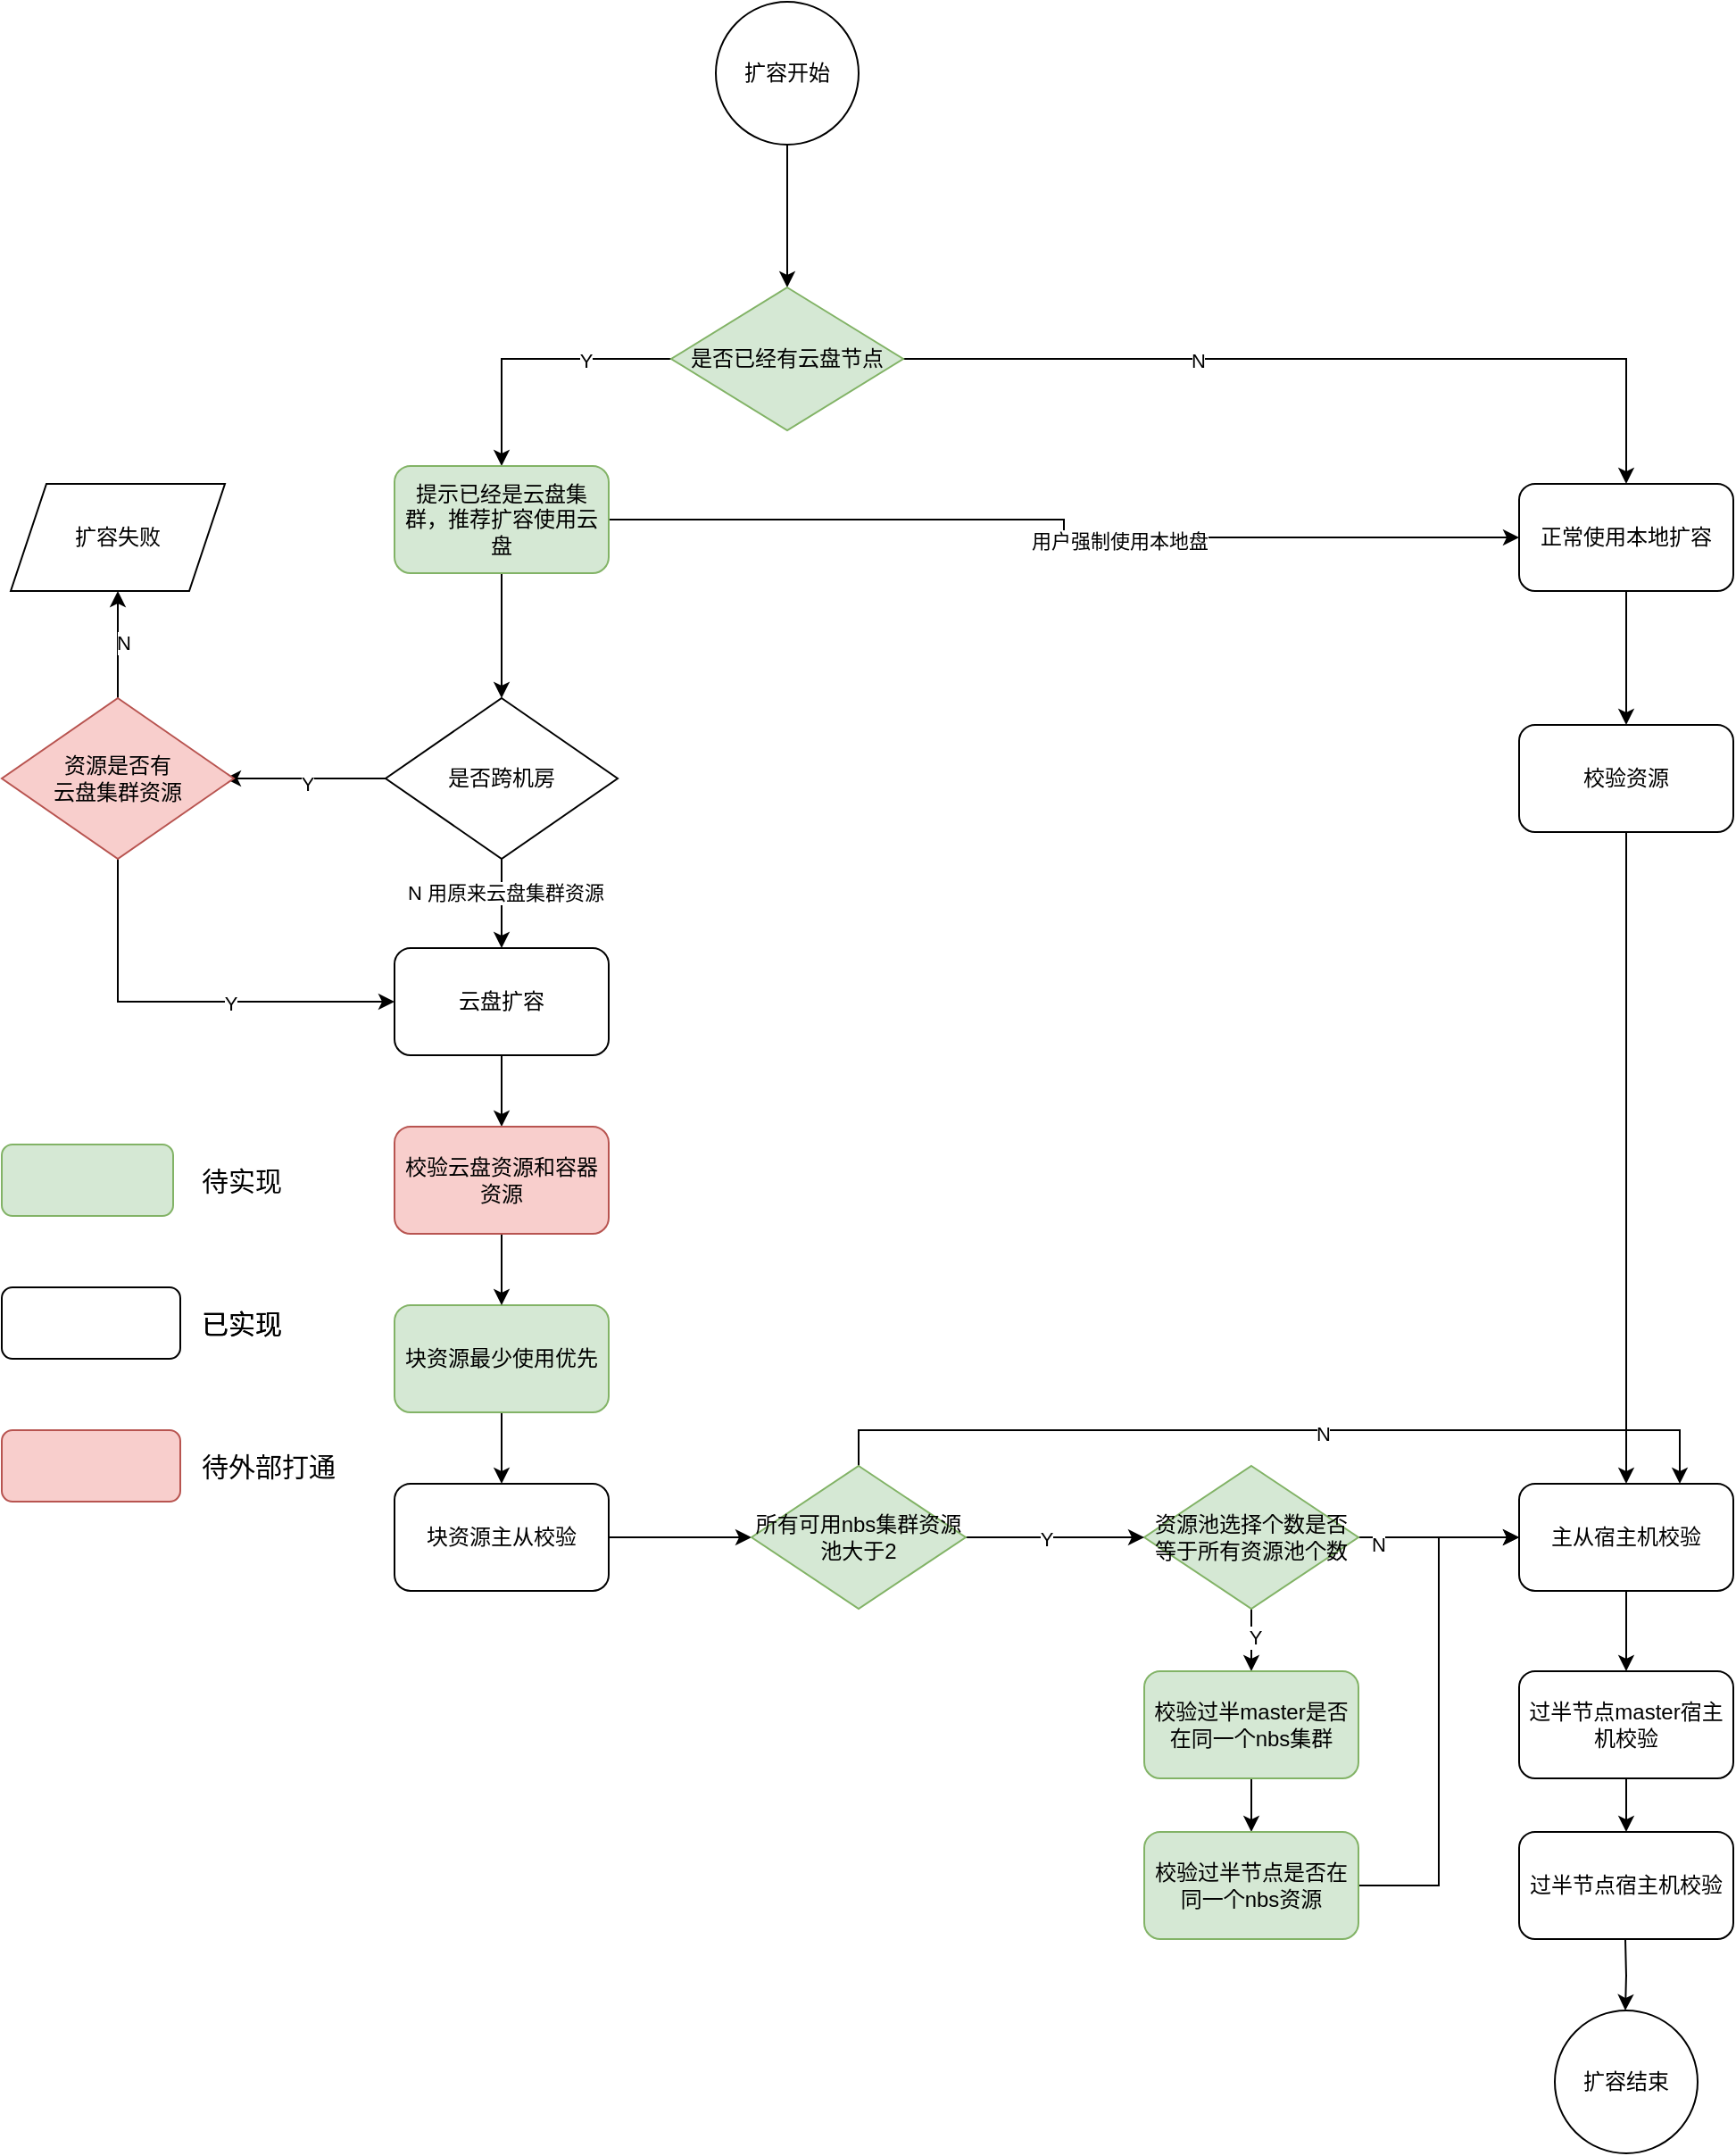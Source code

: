 <mxfile version="24.7.16">
  <diagram name="第 1 页" id="8N7P6PDUQI_jMRLCBt73">
    <mxGraphModel dx="3342" dy="541" grid="1" gridSize="10" guides="1" tooltips="1" connect="1" arrows="1" fold="1" page="1" pageScale="1" pageWidth="827" pageHeight="1169" math="0" shadow="0">
      <root>
        <mxCell id="0" />
        <mxCell id="1" parent="0" />
        <mxCell id="1gB460F8gVw7JCjQ_8uI-5" value="" style="edgeStyle=orthogonalEdgeStyle;rounded=0;orthogonalLoop=1;jettySize=auto;html=1;" parent="1" edge="1">
          <mxGeometry relative="1" as="geometry">
            <mxPoint x="-1420" y="110" as="sourcePoint" />
            <mxPoint x="-1420" y="190" as="targetPoint" />
          </mxGeometry>
        </mxCell>
        <mxCell id="1gB460F8gVw7JCjQ_8uI-3" value="" style="edgeStyle=orthogonalEdgeStyle;rounded=0;orthogonalLoop=1;jettySize=auto;html=1;" parent="1" source="1gB460F8gVw7JCjQ_8uI-1" edge="1">
          <mxGeometry relative="1" as="geometry">
            <mxPoint x="-1735" y="465" as="targetPoint" />
          </mxGeometry>
        </mxCell>
        <mxCell id="1gB460F8gVw7JCjQ_8uI-17" value="Y" style="edgeLabel;html=1;align=center;verticalAlign=middle;resizable=0;points=[];" parent="1gB460F8gVw7JCjQ_8uI-3" vertex="1" connectable="0">
          <mxGeometry x="-0.007" y="2" relative="1" as="geometry">
            <mxPoint as="offset" />
          </mxGeometry>
        </mxCell>
        <mxCell id="1gB460F8gVw7JCjQ_8uI-26" style="edgeStyle=orthogonalEdgeStyle;rounded=0;orthogonalLoop=1;jettySize=auto;html=1;exitX=0.5;exitY=1;exitDx=0;exitDy=0;entryX=0.5;entryY=0;entryDx=0;entryDy=0;" parent="1" source="1gB460F8gVw7JCjQ_8uI-1" target="1gB460F8gVw7JCjQ_8uI-24" edge="1">
          <mxGeometry relative="1" as="geometry" />
        </mxCell>
        <mxCell id="1gB460F8gVw7JCjQ_8uI-27" value="N 用原来云盘集群资源" style="edgeLabel;html=1;align=center;verticalAlign=middle;resizable=0;points=[];" parent="1gB460F8gVw7JCjQ_8uI-26" vertex="1" connectable="0">
          <mxGeometry x="-0.253" y="2" relative="1" as="geometry">
            <mxPoint as="offset" />
          </mxGeometry>
        </mxCell>
        <mxCell id="1gB460F8gVw7JCjQ_8uI-1" value="是否跨机房" style="rhombus;whiteSpace=wrap;html=1;" parent="1" vertex="1">
          <mxGeometry x="-1645" y="420" width="130" height="90" as="geometry" />
        </mxCell>
        <mxCell id="1gB460F8gVw7JCjQ_8uI-8" style="edgeStyle=orthogonalEdgeStyle;rounded=0;orthogonalLoop=1;jettySize=auto;html=1;exitX=0;exitY=0.5;exitDx=0;exitDy=0;" parent="1" source="1gB460F8gVw7JCjQ_8uI-6" target="1gB460F8gVw7JCjQ_8uI-7" edge="1">
          <mxGeometry relative="1" as="geometry" />
        </mxCell>
        <mxCell id="1gB460F8gVw7JCjQ_8uI-13" value="Y" style="edgeLabel;html=1;align=center;verticalAlign=middle;resizable=0;points=[];" parent="1gB460F8gVw7JCjQ_8uI-8" vertex="1" connectable="0">
          <mxGeometry x="-0.372" y="1" relative="1" as="geometry">
            <mxPoint as="offset" />
          </mxGeometry>
        </mxCell>
        <mxCell id="1gB460F8gVw7JCjQ_8uI-10" style="edgeStyle=orthogonalEdgeStyle;rounded=0;orthogonalLoop=1;jettySize=auto;html=1;exitX=1;exitY=0.5;exitDx=0;exitDy=0;entryX=0.5;entryY=0;entryDx=0;entryDy=0;" parent="1" source="1gB460F8gVw7JCjQ_8uI-6" target="1gB460F8gVw7JCjQ_8uI-9" edge="1">
          <mxGeometry relative="1" as="geometry" />
        </mxCell>
        <mxCell id="1gB460F8gVw7JCjQ_8uI-15" value="N" style="edgeLabel;html=1;align=center;verticalAlign=middle;resizable=0;points=[];" parent="1gB460F8gVw7JCjQ_8uI-10" vertex="1" connectable="0">
          <mxGeometry x="-0.305" y="-1" relative="1" as="geometry">
            <mxPoint as="offset" />
          </mxGeometry>
        </mxCell>
        <mxCell id="1gB460F8gVw7JCjQ_8uI-6" value="是否已经有云盘节点" style="rhombus;whiteSpace=wrap;html=1;fillColor=#d5e8d4;strokeColor=#82b366;" parent="1" vertex="1">
          <mxGeometry x="-1485" y="190" width="130" height="80" as="geometry" />
        </mxCell>
        <mxCell id="1gB460F8gVw7JCjQ_8uI-11" style="edgeStyle=orthogonalEdgeStyle;rounded=0;orthogonalLoop=1;jettySize=auto;html=1;exitX=1;exitY=0.5;exitDx=0;exitDy=0;" parent="1" source="1gB460F8gVw7JCjQ_8uI-7" target="1gB460F8gVw7JCjQ_8uI-9" edge="1">
          <mxGeometry relative="1" as="geometry" />
        </mxCell>
        <mxCell id="1gB460F8gVw7JCjQ_8uI-12" value="用户强制使用本地盘" style="edgeLabel;html=1;align=center;verticalAlign=middle;resizable=0;points=[];" parent="1gB460F8gVw7JCjQ_8uI-11" vertex="1" connectable="0">
          <mxGeometry x="0.137" y="-2" relative="1" as="geometry">
            <mxPoint as="offset" />
          </mxGeometry>
        </mxCell>
        <mxCell id="1gB460F8gVw7JCjQ_8uI-16" style="edgeStyle=orthogonalEdgeStyle;rounded=0;orthogonalLoop=1;jettySize=auto;html=1;exitX=0.5;exitY=1;exitDx=0;exitDy=0;entryX=0.5;entryY=0;entryDx=0;entryDy=0;" parent="1" source="1gB460F8gVw7JCjQ_8uI-7" target="1gB460F8gVw7JCjQ_8uI-1" edge="1">
          <mxGeometry relative="1" as="geometry" />
        </mxCell>
        <mxCell id="1gB460F8gVw7JCjQ_8uI-7" value="提示已经是云盘集群，推荐扩容使用云盘" style="rounded=1;whiteSpace=wrap;html=1;fillColor=#d5e8d4;strokeColor=#82b366;" parent="1" vertex="1">
          <mxGeometry x="-1640" y="290" width="120" height="60" as="geometry" />
        </mxCell>
        <mxCell id="1gB460F8gVw7JCjQ_8uI-42" style="edgeStyle=orthogonalEdgeStyle;rounded=0;orthogonalLoop=1;jettySize=auto;html=1;exitX=0.5;exitY=1;exitDx=0;exitDy=0;entryX=0.5;entryY=0;entryDx=0;entryDy=0;" parent="1" source="1gB460F8gVw7JCjQ_8uI-9" target="1gB460F8gVw7JCjQ_8uI-35" edge="1">
          <mxGeometry relative="1" as="geometry" />
        </mxCell>
        <mxCell id="1gB460F8gVw7JCjQ_8uI-9" value="正常使用本地扩容" style="rounded=1;whiteSpace=wrap;html=1;" parent="1" vertex="1">
          <mxGeometry x="-1010" y="300" width="120" height="60" as="geometry" />
        </mxCell>
        <mxCell id="1gB460F8gVw7JCjQ_8uI-21" style="edgeStyle=orthogonalEdgeStyle;rounded=0;orthogonalLoop=1;jettySize=auto;html=1;exitX=0.5;exitY=0;exitDx=0;exitDy=0;entryX=0.5;entryY=1;entryDx=0;entryDy=0;" parent="1" source="1gB460F8gVw7JCjQ_8uI-19" target="1gB460F8gVw7JCjQ_8uI-20" edge="1">
          <mxGeometry relative="1" as="geometry" />
        </mxCell>
        <mxCell id="1gB460F8gVw7JCjQ_8uI-22" value="N" style="edgeLabel;html=1;align=center;verticalAlign=middle;resizable=0;points=[];" parent="1gB460F8gVw7JCjQ_8uI-21" vertex="1" connectable="0">
          <mxGeometry x="0.044" y="-3" relative="1" as="geometry">
            <mxPoint as="offset" />
          </mxGeometry>
        </mxCell>
        <mxCell id="1gB460F8gVw7JCjQ_8uI-25" style="edgeStyle=orthogonalEdgeStyle;rounded=0;orthogonalLoop=1;jettySize=auto;html=1;exitX=0.5;exitY=1;exitDx=0;exitDy=0;entryX=0;entryY=0.5;entryDx=0;entryDy=0;" parent="1" source="1gB460F8gVw7JCjQ_8uI-19" target="1gB460F8gVw7JCjQ_8uI-24" edge="1">
          <mxGeometry relative="1" as="geometry" />
        </mxCell>
        <mxCell id="1gB460F8gVw7JCjQ_8uI-58" value="Y" style="edgeLabel;html=1;align=center;verticalAlign=middle;resizable=0;points=[];" parent="1gB460F8gVw7JCjQ_8uI-25" vertex="1" connectable="0">
          <mxGeometry x="0.214" y="-1" relative="1" as="geometry">
            <mxPoint as="offset" />
          </mxGeometry>
        </mxCell>
        <mxCell id="1gB460F8gVw7JCjQ_8uI-19" value="资源是否有&lt;br&gt;云盘集群资源" style="rhombus;whiteSpace=wrap;html=1;fillColor=#f8cecc;strokeColor=#b85450;" parent="1" vertex="1">
          <mxGeometry x="-1860" y="420" width="130" height="90" as="geometry" />
        </mxCell>
        <mxCell id="1gB460F8gVw7JCjQ_8uI-20" value="扩容失败" style="shape=parallelogram;perimeter=parallelogramPerimeter;whiteSpace=wrap;html=1;fixedSize=1;" parent="1" vertex="1">
          <mxGeometry x="-1855" y="300" width="120" height="60" as="geometry" />
        </mxCell>
        <mxCell id="1gB460F8gVw7JCjQ_8uI-36" style="edgeStyle=orthogonalEdgeStyle;rounded=0;orthogonalLoop=1;jettySize=auto;html=1;exitX=0.5;exitY=1;exitDx=0;exitDy=0;entryX=0.5;entryY=0;entryDx=0;entryDy=0;" parent="1" source="1gB460F8gVw7JCjQ_8uI-24" target="1gB460F8gVw7JCjQ_8uI-32" edge="1">
          <mxGeometry relative="1" as="geometry" />
        </mxCell>
        <mxCell id="1gB460F8gVw7JCjQ_8uI-24" value="云盘扩容" style="rounded=1;whiteSpace=wrap;html=1;" parent="1" vertex="1">
          <mxGeometry x="-1640" y="560" width="120" height="60" as="geometry" />
        </mxCell>
        <mxCell id="1gB460F8gVw7JCjQ_8uI-38" style="edgeStyle=orthogonalEdgeStyle;rounded=0;orthogonalLoop=1;jettySize=auto;html=1;exitX=0.5;exitY=1;exitDx=0;exitDy=0;entryX=0.5;entryY=0;entryDx=0;entryDy=0;" parent="1" source="1gB460F8gVw7JCjQ_8uI-29" target="1gB460F8gVw7JCjQ_8uI-30" edge="1">
          <mxGeometry relative="1" as="geometry" />
        </mxCell>
        <mxCell id="1gB460F8gVw7JCjQ_8uI-29" value="块资源最少使用优先" style="rounded=1;whiteSpace=wrap;html=1;fillColor=#d5e8d4;strokeColor=#82b366;" parent="1" vertex="1">
          <mxGeometry x="-1640" y="760" width="120" height="60" as="geometry" />
        </mxCell>
        <mxCell id="RJ4_m8K7gbVCZAbbl5DW-20" style="edgeStyle=orthogonalEdgeStyle;rounded=0;orthogonalLoop=1;jettySize=auto;html=1;exitX=1;exitY=0.5;exitDx=0;exitDy=0;entryX=0;entryY=0.5;entryDx=0;entryDy=0;" edge="1" parent="1" source="1gB460F8gVw7JCjQ_8uI-30" target="RJ4_m8K7gbVCZAbbl5DW-19">
          <mxGeometry relative="1" as="geometry" />
        </mxCell>
        <mxCell id="1gB460F8gVw7JCjQ_8uI-30" value="块资源主从校验" style="rounded=1;whiteSpace=wrap;html=1;" parent="1" vertex="1">
          <mxGeometry x="-1640" y="860" width="120" height="60" as="geometry" />
        </mxCell>
        <mxCell id="1gB460F8gVw7JCjQ_8uI-37" style="edgeStyle=orthogonalEdgeStyle;rounded=0;orthogonalLoop=1;jettySize=auto;html=1;exitX=0.5;exitY=1;exitDx=0;exitDy=0;entryX=0.5;entryY=0;entryDx=0;entryDy=0;" parent="1" source="1gB460F8gVw7JCjQ_8uI-32" target="1gB460F8gVw7JCjQ_8uI-29" edge="1">
          <mxGeometry relative="1" as="geometry" />
        </mxCell>
        <mxCell id="1gB460F8gVw7JCjQ_8uI-32" value="校验云盘资源和容器资源" style="rounded=1;whiteSpace=wrap;html=1;fillColor=#f8cecc;strokeColor=#b85450;" parent="1" vertex="1">
          <mxGeometry x="-1640" y="660" width="120" height="60" as="geometry" />
        </mxCell>
        <mxCell id="RJ4_m8K7gbVCZAbbl5DW-24" style="edgeStyle=orthogonalEdgeStyle;rounded=0;orthogonalLoop=1;jettySize=auto;html=1;exitX=0.5;exitY=1;exitDx=0;exitDy=0;entryX=0.5;entryY=0;entryDx=0;entryDy=0;" edge="1" parent="1" source="1gB460F8gVw7JCjQ_8uI-35" target="RJ4_m8K7gbVCZAbbl5DW-2">
          <mxGeometry relative="1" as="geometry" />
        </mxCell>
        <mxCell id="1gB460F8gVw7JCjQ_8uI-35" value="校验资源" style="rounded=1;whiteSpace=wrap;html=1;" parent="1" vertex="1">
          <mxGeometry x="-1010" y="435" width="120" height="60" as="geometry" />
        </mxCell>
        <mxCell id="1gB460F8gVw7JCjQ_8uI-52" value="" style="rounded=1;whiteSpace=wrap;html=1;fillColor=#d5e8d4;strokeColor=#82b366;" parent="1" vertex="1">
          <mxGeometry x="-1860" y="670" width="96" height="40" as="geometry" />
        </mxCell>
        <mxCell id="1gB460F8gVw7JCjQ_8uI-53" value="&lt;div style=&quot;text-align: center; font-size: 15px;&quot;&gt;&lt;span style=&quot;background-color: initial; font-size: 15px;&quot;&gt;待实现&lt;/span&gt;&lt;/div&gt;" style="text;whiteSpace=wrap;html=1;fontSize=15;" parent="1" vertex="1">
          <mxGeometry x="-1750" y="675" width="50" height="30" as="geometry" />
        </mxCell>
        <mxCell id="1gB460F8gVw7JCjQ_8uI-54" value="" style="rounded=1;whiteSpace=wrap;html=1;" parent="1" vertex="1">
          <mxGeometry x="-1860" y="750" width="100" height="40" as="geometry" />
        </mxCell>
        <mxCell id="1gB460F8gVw7JCjQ_8uI-55" value="&lt;div style=&quot;text-align: center; font-size: 15px;&quot;&gt;&lt;span style=&quot;background-color: initial; font-size: 15px;&quot;&gt;已实现&lt;/span&gt;&lt;/div&gt;" style="text;whiteSpace=wrap;html=1;fontSize=15;" parent="1" vertex="1">
          <mxGeometry x="-1750" y="755" width="50" height="30" as="geometry" />
        </mxCell>
        <mxCell id="1gB460F8gVw7JCjQ_8uI-56" value="" style="rounded=1;whiteSpace=wrap;html=1;fillColor=#f8cecc;strokeColor=#b85450;" parent="1" vertex="1">
          <mxGeometry x="-1860" y="830" width="100" height="40" as="geometry" />
        </mxCell>
        <mxCell id="1gB460F8gVw7JCjQ_8uI-59" value="&lt;div style=&quot;text-align: center; font-size: 15px;&quot;&gt;&lt;span style=&quot;background-color: initial; font-size: 15px;&quot;&gt;已实现&lt;/span&gt;&lt;/div&gt;" style="text;whiteSpace=wrap;html=1;fontSize=15;" parent="1" vertex="1">
          <mxGeometry x="-1750" y="755" width="50" height="30" as="geometry" />
        </mxCell>
        <mxCell id="1gB460F8gVw7JCjQ_8uI-60" value="&lt;div style=&quot;text-align: center; font-size: 15px;&quot;&gt;待外部打通&lt;/div&gt;" style="text;whiteSpace=wrap;html=1;fontSize=15;" parent="1" vertex="1">
          <mxGeometry x="-1750" y="835" width="80" height="30" as="geometry" />
        </mxCell>
        <mxCell id="1gB460F8gVw7JCjQ_8uI-65" value="扩容开始" style="ellipse;whiteSpace=wrap;html=1;aspect=fixed;" parent="1" vertex="1">
          <mxGeometry x="-1460" y="30" width="80" height="80" as="geometry" />
        </mxCell>
        <mxCell id="RJ4_m8K7gbVCZAbbl5DW-1" style="edgeStyle=orthogonalEdgeStyle;rounded=0;orthogonalLoop=1;jettySize=auto;html=1;exitX=0.5;exitY=1;exitDx=0;exitDy=0;entryX=0.5;entryY=0;entryDx=0;entryDy=0;" edge="1" parent="1" source="RJ4_m8K7gbVCZAbbl5DW-2" target="RJ4_m8K7gbVCZAbbl5DW-4">
          <mxGeometry relative="1" as="geometry" />
        </mxCell>
        <mxCell id="RJ4_m8K7gbVCZAbbl5DW-2" value="主从宿主机校验" style="rounded=1;whiteSpace=wrap;html=1;" vertex="1" parent="1">
          <mxGeometry x="-1010" y="860" width="120" height="60" as="geometry" />
        </mxCell>
        <mxCell id="RJ4_m8K7gbVCZAbbl5DW-3" style="edgeStyle=orthogonalEdgeStyle;rounded=0;orthogonalLoop=1;jettySize=auto;html=1;exitX=0.5;exitY=1;exitDx=0;exitDy=0;entryX=0.5;entryY=0;entryDx=0;entryDy=0;" edge="1" parent="1" source="RJ4_m8K7gbVCZAbbl5DW-4" target="RJ4_m8K7gbVCZAbbl5DW-5">
          <mxGeometry relative="1" as="geometry" />
        </mxCell>
        <mxCell id="RJ4_m8K7gbVCZAbbl5DW-4" value="过半节点master宿主机校验" style="rounded=1;whiteSpace=wrap;html=1;" vertex="1" parent="1">
          <mxGeometry x="-1010" y="965" width="120" height="60" as="geometry" />
        </mxCell>
        <mxCell id="RJ4_m8K7gbVCZAbbl5DW-5" value="过半节点宿主机校验" style="rounded=1;whiteSpace=wrap;html=1;" vertex="1" parent="1">
          <mxGeometry x="-1010" y="1055" width="120" height="60" as="geometry" />
        </mxCell>
        <mxCell id="RJ4_m8K7gbVCZAbbl5DW-6" style="edgeStyle=orthogonalEdgeStyle;rounded=0;orthogonalLoop=1;jettySize=auto;html=1;exitX=0.5;exitY=1;exitDx=0;exitDy=0;entryX=0.5;entryY=0;entryDx=0;entryDy=0;" edge="1" parent="1">
          <mxGeometry relative="1" as="geometry">
            <mxPoint x="-950.5" y="1155" as="targetPoint" />
            <mxPoint x="-950.5" y="1115" as="sourcePoint" />
          </mxGeometry>
        </mxCell>
        <mxCell id="RJ4_m8K7gbVCZAbbl5DW-7" value="扩容结束" style="ellipse;whiteSpace=wrap;html=1;aspect=fixed;" vertex="1" parent="1">
          <mxGeometry x="-990" y="1155" width="80" height="80" as="geometry" />
        </mxCell>
        <mxCell id="RJ4_m8K7gbVCZAbbl5DW-8" style="edgeStyle=orthogonalEdgeStyle;rounded=0;orthogonalLoop=1;jettySize=auto;html=1;exitX=0.5;exitY=1;exitDx=0;exitDy=0;entryX=0.5;entryY=0;entryDx=0;entryDy=0;" edge="1" parent="1" source="RJ4_m8K7gbVCZAbbl5DW-10" target="RJ4_m8K7gbVCZAbbl5DW-12">
          <mxGeometry relative="1" as="geometry" />
        </mxCell>
        <mxCell id="RJ4_m8K7gbVCZAbbl5DW-27" value="Y" style="edgeLabel;html=1;align=center;verticalAlign=middle;resizable=0;points=[];" vertex="1" connectable="0" parent="RJ4_m8K7gbVCZAbbl5DW-8">
          <mxGeometry x="-0.105" y="2" relative="1" as="geometry">
            <mxPoint as="offset" />
          </mxGeometry>
        </mxCell>
        <mxCell id="RJ4_m8K7gbVCZAbbl5DW-9" style="edgeStyle=orthogonalEdgeStyle;rounded=0;orthogonalLoop=1;jettySize=auto;html=1;exitX=1;exitY=0.5;exitDx=0;exitDy=0;entryX=0;entryY=0.5;entryDx=0;entryDy=0;" edge="1" parent="1" source="RJ4_m8K7gbVCZAbbl5DW-10" target="RJ4_m8K7gbVCZAbbl5DW-2">
          <mxGeometry relative="1" as="geometry" />
        </mxCell>
        <mxCell id="RJ4_m8K7gbVCZAbbl5DW-25" value="N" style="edgeLabel;html=1;align=center;verticalAlign=middle;resizable=0;points=[];" vertex="1" connectable="0" parent="RJ4_m8K7gbVCZAbbl5DW-9">
          <mxGeometry x="-0.757" y="-4" relative="1" as="geometry">
            <mxPoint as="offset" />
          </mxGeometry>
        </mxCell>
        <mxCell id="RJ4_m8K7gbVCZAbbl5DW-10" value="资源池选择个数是否等于所有资源池个数" style="rhombus;whiteSpace=wrap;html=1;fillColor=#d5e8d4;strokeColor=#82b366;" vertex="1" parent="1">
          <mxGeometry x="-1220" y="850" width="120" height="80" as="geometry" />
        </mxCell>
        <mxCell id="RJ4_m8K7gbVCZAbbl5DW-11" style="edgeStyle=orthogonalEdgeStyle;rounded=0;orthogonalLoop=1;jettySize=auto;html=1;exitX=0.5;exitY=1;exitDx=0;exitDy=0;entryX=0.5;entryY=0;entryDx=0;entryDy=0;" edge="1" parent="1" source="RJ4_m8K7gbVCZAbbl5DW-12" target="RJ4_m8K7gbVCZAbbl5DW-14">
          <mxGeometry relative="1" as="geometry" />
        </mxCell>
        <mxCell id="RJ4_m8K7gbVCZAbbl5DW-12" value="校验过半master是否在同一个nbs集群" style="rounded=1;whiteSpace=wrap;html=1;fillColor=#d5e8d4;strokeColor=#82b366;" vertex="1" parent="1">
          <mxGeometry x="-1220" y="965" width="120" height="60" as="geometry" />
        </mxCell>
        <mxCell id="RJ4_m8K7gbVCZAbbl5DW-13" style="edgeStyle=orthogonalEdgeStyle;rounded=0;orthogonalLoop=1;jettySize=auto;html=1;exitX=1;exitY=0.5;exitDx=0;exitDy=0;entryX=0;entryY=0.5;entryDx=0;entryDy=0;" edge="1" parent="1" source="RJ4_m8K7gbVCZAbbl5DW-14" target="RJ4_m8K7gbVCZAbbl5DW-2">
          <mxGeometry relative="1" as="geometry" />
        </mxCell>
        <mxCell id="RJ4_m8K7gbVCZAbbl5DW-14" value="校验过半节点是否在同一个nbs资源" style="rounded=1;whiteSpace=wrap;html=1;fillColor=#d5e8d4;strokeColor=#82b366;" vertex="1" parent="1">
          <mxGeometry x="-1220" y="1055" width="120" height="60" as="geometry" />
        </mxCell>
        <mxCell id="RJ4_m8K7gbVCZAbbl5DW-15" style="edgeStyle=orthogonalEdgeStyle;rounded=0;orthogonalLoop=1;jettySize=auto;html=1;exitX=1;exitY=0.5;exitDx=0;exitDy=0;entryX=0;entryY=0.5;entryDx=0;entryDy=0;" edge="1" parent="1" target="RJ4_m8K7gbVCZAbbl5DW-10" source="RJ4_m8K7gbVCZAbbl5DW-19">
          <mxGeometry relative="1" as="geometry">
            <mxPoint x="-1310" y="885" as="sourcePoint" />
          </mxGeometry>
        </mxCell>
        <mxCell id="RJ4_m8K7gbVCZAbbl5DW-16" value="Y" style="edgeLabel;html=1;align=center;verticalAlign=middle;resizable=0;points=[];" connectable="0" vertex="1" parent="RJ4_m8K7gbVCZAbbl5DW-15">
          <mxGeometry x="-0.1" y="-1" relative="1" as="geometry">
            <mxPoint as="offset" />
          </mxGeometry>
        </mxCell>
        <mxCell id="RJ4_m8K7gbVCZAbbl5DW-21" style="edgeStyle=orthogonalEdgeStyle;rounded=0;orthogonalLoop=1;jettySize=auto;html=1;exitX=0.5;exitY=0;exitDx=0;exitDy=0;entryX=0.75;entryY=0;entryDx=0;entryDy=0;" edge="1" parent="1" source="RJ4_m8K7gbVCZAbbl5DW-19" target="RJ4_m8K7gbVCZAbbl5DW-2">
          <mxGeometry relative="1" as="geometry" />
        </mxCell>
        <mxCell id="RJ4_m8K7gbVCZAbbl5DW-22" value="N" style="edgeLabel;html=1;align=center;verticalAlign=middle;resizable=0;points=[];" vertex="1" connectable="0" parent="RJ4_m8K7gbVCZAbbl5DW-21">
          <mxGeometry x="0.097" y="-2" relative="1" as="geometry">
            <mxPoint as="offset" />
          </mxGeometry>
        </mxCell>
        <mxCell id="RJ4_m8K7gbVCZAbbl5DW-19" value="所有可用nbs集群资源池大于2" style="rhombus;whiteSpace=wrap;html=1;fillColor=#d5e8d4;strokeColor=#82b366;" vertex="1" parent="1">
          <mxGeometry x="-1440" y="850" width="120" height="80" as="geometry" />
        </mxCell>
      </root>
    </mxGraphModel>
  </diagram>
</mxfile>
